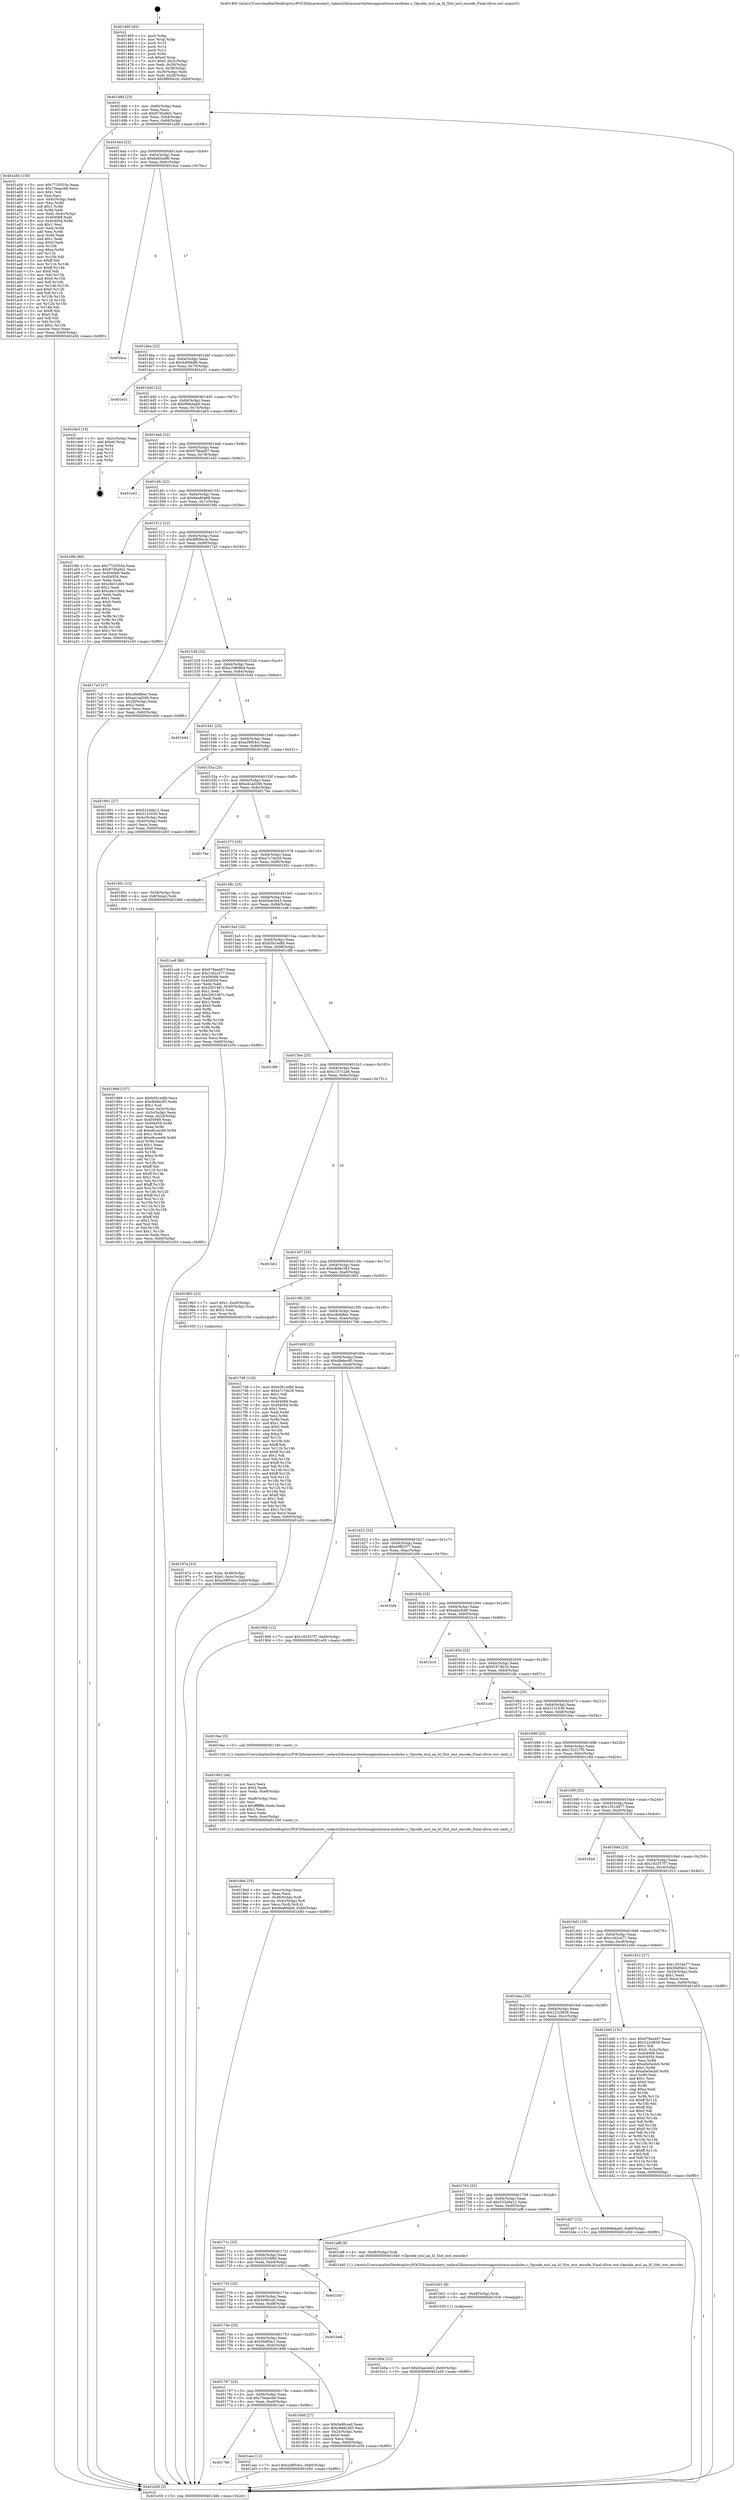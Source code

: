 digraph "0x401460" {
  label = "0x401460 (/mnt/c/Users/mathe/Desktop/tcc/POCII/binaries/extr_radare2librasmarchxtensagnuxtensa-modules.c_Opcode_mul_aa_hl_Slot_inst_encode_Final-ollvm.out::main(0))"
  labelloc = "t"
  node[shape=record]

  Entry [label="",width=0.3,height=0.3,shape=circle,fillcolor=black,style=filled]
  "0x40148d" [label="{
     0x40148d [23]\l
     | [instrs]\l
     &nbsp;&nbsp;0x40148d \<+3\>: mov -0x60(%rbp),%eax\l
     &nbsp;&nbsp;0x401490 \<+2\>: mov %eax,%ecx\l
     &nbsp;&nbsp;0x401492 \<+6\>: sub $0x87d5a9d1,%ecx\l
     &nbsp;&nbsp;0x401498 \<+3\>: mov %eax,-0x64(%rbp)\l
     &nbsp;&nbsp;0x40149b \<+3\>: mov %ecx,-0x68(%rbp)\l
     &nbsp;&nbsp;0x40149e \<+6\>: je 0000000000401a56 \<main+0x5f6\>\l
  }"]
  "0x401a56" [label="{
     0x401a56 [150]\l
     | [instrs]\l
     &nbsp;&nbsp;0x401a56 \<+5\>: mov $0x7720555e,%eax\l
     &nbsp;&nbsp;0x401a5b \<+5\>: mov $0x75eaecb6,%ecx\l
     &nbsp;&nbsp;0x401a60 \<+2\>: mov $0x1,%dl\l
     &nbsp;&nbsp;0x401a62 \<+2\>: xor %esi,%esi\l
     &nbsp;&nbsp;0x401a64 \<+3\>: mov -0x4c(%rbp),%edi\l
     &nbsp;&nbsp;0x401a67 \<+3\>: mov %esi,%r8d\l
     &nbsp;&nbsp;0x401a6a \<+4\>: sub $0x1,%r8d\l
     &nbsp;&nbsp;0x401a6e \<+3\>: sub %r8d,%edi\l
     &nbsp;&nbsp;0x401a71 \<+3\>: mov %edi,-0x4c(%rbp)\l
     &nbsp;&nbsp;0x401a74 \<+7\>: mov 0x404068,%edi\l
     &nbsp;&nbsp;0x401a7b \<+8\>: mov 0x404054,%r8d\l
     &nbsp;&nbsp;0x401a83 \<+3\>: sub $0x1,%esi\l
     &nbsp;&nbsp;0x401a86 \<+3\>: mov %edi,%r9d\l
     &nbsp;&nbsp;0x401a89 \<+3\>: add %esi,%r9d\l
     &nbsp;&nbsp;0x401a8c \<+4\>: imul %r9d,%edi\l
     &nbsp;&nbsp;0x401a90 \<+3\>: and $0x1,%edi\l
     &nbsp;&nbsp;0x401a93 \<+3\>: cmp $0x0,%edi\l
     &nbsp;&nbsp;0x401a96 \<+4\>: sete %r10b\l
     &nbsp;&nbsp;0x401a9a \<+4\>: cmp $0xa,%r8d\l
     &nbsp;&nbsp;0x401a9e \<+4\>: setl %r11b\l
     &nbsp;&nbsp;0x401aa2 \<+3\>: mov %r10b,%bl\l
     &nbsp;&nbsp;0x401aa5 \<+3\>: xor $0xff,%bl\l
     &nbsp;&nbsp;0x401aa8 \<+3\>: mov %r11b,%r14b\l
     &nbsp;&nbsp;0x401aab \<+4\>: xor $0xff,%r14b\l
     &nbsp;&nbsp;0x401aaf \<+3\>: xor $0x0,%dl\l
     &nbsp;&nbsp;0x401ab2 \<+3\>: mov %bl,%r15b\l
     &nbsp;&nbsp;0x401ab5 \<+4\>: and $0x0,%r15b\l
     &nbsp;&nbsp;0x401ab9 \<+3\>: and %dl,%r10b\l
     &nbsp;&nbsp;0x401abc \<+3\>: mov %r14b,%r12b\l
     &nbsp;&nbsp;0x401abf \<+4\>: and $0x0,%r12b\l
     &nbsp;&nbsp;0x401ac3 \<+3\>: and %dl,%r11b\l
     &nbsp;&nbsp;0x401ac6 \<+3\>: or %r10b,%r15b\l
     &nbsp;&nbsp;0x401ac9 \<+3\>: or %r11b,%r12b\l
     &nbsp;&nbsp;0x401acc \<+3\>: xor %r12b,%r15b\l
     &nbsp;&nbsp;0x401acf \<+3\>: or %r14b,%bl\l
     &nbsp;&nbsp;0x401ad2 \<+3\>: xor $0xff,%bl\l
     &nbsp;&nbsp;0x401ad5 \<+3\>: or $0x0,%dl\l
     &nbsp;&nbsp;0x401ad8 \<+2\>: and %dl,%bl\l
     &nbsp;&nbsp;0x401ada \<+3\>: or %bl,%r15b\l
     &nbsp;&nbsp;0x401add \<+4\>: test $0x1,%r15b\l
     &nbsp;&nbsp;0x401ae1 \<+3\>: cmovne %ecx,%eax\l
     &nbsp;&nbsp;0x401ae4 \<+3\>: mov %eax,-0x60(%rbp)\l
     &nbsp;&nbsp;0x401ae7 \<+5\>: jmp 0000000000401e50 \<main+0x9f0\>\l
  }"]
  "0x4014a4" [label="{
     0x4014a4 [22]\l
     | [instrs]\l
     &nbsp;&nbsp;0x4014a4 \<+5\>: jmp 00000000004014a9 \<main+0x49\>\l
     &nbsp;&nbsp;0x4014a9 \<+3\>: mov -0x64(%rbp),%eax\l
     &nbsp;&nbsp;0x4014ac \<+5\>: sub $0x8e83a4f6,%eax\l
     &nbsp;&nbsp;0x4014b1 \<+3\>: mov %eax,-0x6c(%rbp)\l
     &nbsp;&nbsp;0x4014b4 \<+6\>: je 0000000000401bca \<main+0x76a\>\l
  }"]
  Exit [label="",width=0.3,height=0.3,shape=circle,fillcolor=black,style=filled,peripheries=2]
  "0x401bca" [label="{
     0x401bca\l
  }", style=dashed]
  "0x4014ba" [label="{
     0x4014ba [22]\l
     | [instrs]\l
     &nbsp;&nbsp;0x4014ba \<+5\>: jmp 00000000004014bf \<main+0x5f\>\l
     &nbsp;&nbsp;0x4014bf \<+3\>: mov -0x64(%rbp),%eax\l
     &nbsp;&nbsp;0x4014c2 \<+5\>: sub $0x94f06dfb,%eax\l
     &nbsp;&nbsp;0x4014c7 \<+3\>: mov %eax,-0x70(%rbp)\l
     &nbsp;&nbsp;0x4014ca \<+6\>: je 0000000000401e31 \<main+0x9d1\>\l
  }"]
  "0x401b0a" [label="{
     0x401b0a [12]\l
     | [instrs]\l
     &nbsp;&nbsp;0x401b0a \<+7\>: movl $0xb5ae3e43,-0x60(%rbp)\l
     &nbsp;&nbsp;0x401b11 \<+5\>: jmp 0000000000401e50 \<main+0x9f0\>\l
  }"]
  "0x401e31" [label="{
     0x401e31\l
  }", style=dashed]
  "0x4014d0" [label="{
     0x4014d0 [22]\l
     | [instrs]\l
     &nbsp;&nbsp;0x4014d0 \<+5\>: jmp 00000000004014d5 \<main+0x75\>\l
     &nbsp;&nbsp;0x4014d5 \<+3\>: mov -0x64(%rbp),%eax\l
     &nbsp;&nbsp;0x4014d8 \<+5\>: sub $0x96fe4ab0,%eax\l
     &nbsp;&nbsp;0x4014dd \<+3\>: mov %eax,-0x74(%rbp)\l
     &nbsp;&nbsp;0x4014e0 \<+6\>: je 0000000000401de3 \<main+0x983\>\l
  }"]
  "0x401b01" [label="{
     0x401b01 [9]\l
     | [instrs]\l
     &nbsp;&nbsp;0x401b01 \<+4\>: mov -0x48(%rbp),%rdi\l
     &nbsp;&nbsp;0x401b05 \<+5\>: call 0000000000401030 \<free@plt\>\l
     | [calls]\l
     &nbsp;&nbsp;0x401030 \{1\} (unknown)\l
  }"]
  "0x401de3" [label="{
     0x401de3 [19]\l
     | [instrs]\l
     &nbsp;&nbsp;0x401de3 \<+3\>: mov -0x2c(%rbp),%eax\l
     &nbsp;&nbsp;0x401de6 \<+7\>: add $0xe0,%rsp\l
     &nbsp;&nbsp;0x401ded \<+1\>: pop %rbx\l
     &nbsp;&nbsp;0x401dee \<+2\>: pop %r12\l
     &nbsp;&nbsp;0x401df0 \<+2\>: pop %r14\l
     &nbsp;&nbsp;0x401df2 \<+2\>: pop %r15\l
     &nbsp;&nbsp;0x401df4 \<+1\>: pop %rbp\l
     &nbsp;&nbsp;0x401df5 \<+1\>: ret\l
  }"]
  "0x4014e6" [label="{
     0x4014e6 [22]\l
     | [instrs]\l
     &nbsp;&nbsp;0x4014e6 \<+5\>: jmp 00000000004014eb \<main+0x8b\>\l
     &nbsp;&nbsp;0x4014eb \<+3\>: mov -0x64(%rbp),%eax\l
     &nbsp;&nbsp;0x4014ee \<+5\>: sub $0x979ea487,%eax\l
     &nbsp;&nbsp;0x4014f3 \<+3\>: mov %eax,-0x78(%rbp)\l
     &nbsp;&nbsp;0x4014f6 \<+6\>: je 0000000000401e42 \<main+0x9e2\>\l
  }"]
  "0x401780" [label="{
     0x401780\l
  }", style=dashed]
  "0x401e42" [label="{
     0x401e42\l
  }", style=dashed]
  "0x4014fc" [label="{
     0x4014fc [22]\l
     | [instrs]\l
     &nbsp;&nbsp;0x4014fc \<+5\>: jmp 0000000000401501 \<main+0xa1\>\l
     &nbsp;&nbsp;0x401501 \<+3\>: mov -0x64(%rbp),%eax\l
     &nbsp;&nbsp;0x401504 \<+5\>: sub $0x9ea80ab9,%eax\l
     &nbsp;&nbsp;0x401509 \<+3\>: mov %eax,-0x7c(%rbp)\l
     &nbsp;&nbsp;0x40150c \<+6\>: je 00000000004019fe \<main+0x59e\>\l
  }"]
  "0x401aec" [label="{
     0x401aec [12]\l
     | [instrs]\l
     &nbsp;&nbsp;0x401aec \<+7\>: movl $0xa38f54cc,-0x60(%rbp)\l
     &nbsp;&nbsp;0x401af3 \<+5\>: jmp 0000000000401e50 \<main+0x9f0\>\l
  }"]
  "0x4019fe" [label="{
     0x4019fe [88]\l
     | [instrs]\l
     &nbsp;&nbsp;0x4019fe \<+5\>: mov $0x7720555e,%eax\l
     &nbsp;&nbsp;0x401a03 \<+5\>: mov $0x87d5a9d1,%ecx\l
     &nbsp;&nbsp;0x401a08 \<+7\>: mov 0x404068,%edx\l
     &nbsp;&nbsp;0x401a0f \<+7\>: mov 0x404054,%esi\l
     &nbsp;&nbsp;0x401a16 \<+2\>: mov %edx,%edi\l
     &nbsp;&nbsp;0x401a18 \<+6\>: sub $0xcde31dd4,%edi\l
     &nbsp;&nbsp;0x401a1e \<+3\>: sub $0x1,%edi\l
     &nbsp;&nbsp;0x401a21 \<+6\>: add $0xcde31dd4,%edi\l
     &nbsp;&nbsp;0x401a27 \<+3\>: imul %edi,%edx\l
     &nbsp;&nbsp;0x401a2a \<+3\>: and $0x1,%edx\l
     &nbsp;&nbsp;0x401a2d \<+3\>: cmp $0x0,%edx\l
     &nbsp;&nbsp;0x401a30 \<+4\>: sete %r8b\l
     &nbsp;&nbsp;0x401a34 \<+3\>: cmp $0xa,%esi\l
     &nbsp;&nbsp;0x401a37 \<+4\>: setl %r9b\l
     &nbsp;&nbsp;0x401a3b \<+3\>: mov %r8b,%r10b\l
     &nbsp;&nbsp;0x401a3e \<+3\>: and %r9b,%r10b\l
     &nbsp;&nbsp;0x401a41 \<+3\>: xor %r9b,%r8b\l
     &nbsp;&nbsp;0x401a44 \<+3\>: or %r8b,%r10b\l
     &nbsp;&nbsp;0x401a47 \<+4\>: test $0x1,%r10b\l
     &nbsp;&nbsp;0x401a4b \<+3\>: cmovne %ecx,%eax\l
     &nbsp;&nbsp;0x401a4e \<+3\>: mov %eax,-0x60(%rbp)\l
     &nbsp;&nbsp;0x401a51 \<+5\>: jmp 0000000000401e50 \<main+0x9f0\>\l
  }"]
  "0x401512" [label="{
     0x401512 [22]\l
     | [instrs]\l
     &nbsp;&nbsp;0x401512 \<+5\>: jmp 0000000000401517 \<main+0xb7\>\l
     &nbsp;&nbsp;0x401517 \<+3\>: mov -0x64(%rbp),%eax\l
     &nbsp;&nbsp;0x40151a \<+5\>: sub $0x9f859ccb,%eax\l
     &nbsp;&nbsp;0x40151f \<+3\>: mov %eax,-0x80(%rbp)\l
     &nbsp;&nbsp;0x401522 \<+6\>: je 00000000004017a3 \<main+0x343\>\l
  }"]
  "0x4019dd" [label="{
     0x4019dd [33]\l
     | [instrs]\l
     &nbsp;&nbsp;0x4019dd \<+6\>: mov -0xec(%rbp),%ecx\l
     &nbsp;&nbsp;0x4019e3 \<+3\>: imul %eax,%ecx\l
     &nbsp;&nbsp;0x4019e6 \<+4\>: mov -0x48(%rbp),%rdi\l
     &nbsp;&nbsp;0x4019ea \<+4\>: movslq -0x4c(%rbp),%r8\l
     &nbsp;&nbsp;0x4019ee \<+4\>: mov %ecx,(%rdi,%r8,4)\l
     &nbsp;&nbsp;0x4019f2 \<+7\>: movl $0x9ea80ab9,-0x60(%rbp)\l
     &nbsp;&nbsp;0x4019f9 \<+5\>: jmp 0000000000401e50 \<main+0x9f0\>\l
  }"]
  "0x4017a3" [label="{
     0x4017a3 [27]\l
     | [instrs]\l
     &nbsp;&nbsp;0x4017a3 \<+5\>: mov $0xc8efd8ec,%eax\l
     &nbsp;&nbsp;0x4017a8 \<+5\>: mov $0xa41ad306,%ecx\l
     &nbsp;&nbsp;0x4017ad \<+3\>: mov -0x28(%rbp),%edx\l
     &nbsp;&nbsp;0x4017b0 \<+3\>: cmp $0x2,%edx\l
     &nbsp;&nbsp;0x4017b3 \<+3\>: cmovne %ecx,%eax\l
     &nbsp;&nbsp;0x4017b6 \<+3\>: mov %eax,-0x60(%rbp)\l
     &nbsp;&nbsp;0x4017b9 \<+5\>: jmp 0000000000401e50 \<main+0x9f0\>\l
  }"]
  "0x401528" [label="{
     0x401528 [25]\l
     | [instrs]\l
     &nbsp;&nbsp;0x401528 \<+5\>: jmp 000000000040152d \<main+0xcd\>\l
     &nbsp;&nbsp;0x40152d \<+3\>: mov -0x64(%rbp),%eax\l
     &nbsp;&nbsp;0x401530 \<+5\>: sub $0xa10868b4,%eax\l
     &nbsp;&nbsp;0x401535 \<+6\>: mov %eax,-0x84(%rbp)\l
     &nbsp;&nbsp;0x40153b \<+6\>: je 0000000000401b44 \<main+0x6e4\>\l
  }"]
  "0x401e50" [label="{
     0x401e50 [5]\l
     | [instrs]\l
     &nbsp;&nbsp;0x401e50 \<+5\>: jmp 000000000040148d \<main+0x2d\>\l
  }"]
  "0x401460" [label="{
     0x401460 [45]\l
     | [instrs]\l
     &nbsp;&nbsp;0x401460 \<+1\>: push %rbp\l
     &nbsp;&nbsp;0x401461 \<+3\>: mov %rsp,%rbp\l
     &nbsp;&nbsp;0x401464 \<+2\>: push %r15\l
     &nbsp;&nbsp;0x401466 \<+2\>: push %r14\l
     &nbsp;&nbsp;0x401468 \<+2\>: push %r12\l
     &nbsp;&nbsp;0x40146a \<+1\>: push %rbx\l
     &nbsp;&nbsp;0x40146b \<+7\>: sub $0xe0,%rsp\l
     &nbsp;&nbsp;0x401472 \<+7\>: movl $0x0,-0x2c(%rbp)\l
     &nbsp;&nbsp;0x401479 \<+3\>: mov %edi,-0x30(%rbp)\l
     &nbsp;&nbsp;0x40147c \<+4\>: mov %rsi,-0x38(%rbp)\l
     &nbsp;&nbsp;0x401480 \<+3\>: mov -0x30(%rbp),%edi\l
     &nbsp;&nbsp;0x401483 \<+3\>: mov %edi,-0x28(%rbp)\l
     &nbsp;&nbsp;0x401486 \<+7\>: movl $0x9f859ccb,-0x60(%rbp)\l
  }"]
  "0x4019b1" [label="{
     0x4019b1 [44]\l
     | [instrs]\l
     &nbsp;&nbsp;0x4019b1 \<+2\>: xor %ecx,%ecx\l
     &nbsp;&nbsp;0x4019b3 \<+5\>: mov $0x2,%edx\l
     &nbsp;&nbsp;0x4019b8 \<+6\>: mov %edx,-0xe8(%rbp)\l
     &nbsp;&nbsp;0x4019be \<+1\>: cltd\l
     &nbsp;&nbsp;0x4019bf \<+6\>: mov -0xe8(%rbp),%esi\l
     &nbsp;&nbsp;0x4019c5 \<+2\>: idiv %esi\l
     &nbsp;&nbsp;0x4019c7 \<+6\>: imul $0xfffffffe,%edx,%edx\l
     &nbsp;&nbsp;0x4019cd \<+3\>: sub $0x1,%ecx\l
     &nbsp;&nbsp;0x4019d0 \<+2\>: sub %ecx,%edx\l
     &nbsp;&nbsp;0x4019d2 \<+6\>: mov %edx,-0xec(%rbp)\l
     &nbsp;&nbsp;0x4019d8 \<+5\>: call 0000000000401160 \<next_i\>\l
     | [calls]\l
     &nbsp;&nbsp;0x401160 \{1\} (/mnt/c/Users/mathe/Desktop/tcc/POCII/binaries/extr_radare2librasmarchxtensagnuxtensa-modules.c_Opcode_mul_aa_hl_Slot_inst_encode_Final-ollvm.out::next_i)\l
  }"]
  "0x401b44" [label="{
     0x401b44\l
  }", style=dashed]
  "0x401541" [label="{
     0x401541 [25]\l
     | [instrs]\l
     &nbsp;&nbsp;0x401541 \<+5\>: jmp 0000000000401546 \<main+0xe6\>\l
     &nbsp;&nbsp;0x401546 \<+3\>: mov -0x64(%rbp),%eax\l
     &nbsp;&nbsp;0x401549 \<+5\>: sub $0xa38f54cc,%eax\l
     &nbsp;&nbsp;0x40154e \<+6\>: mov %eax,-0x88(%rbp)\l
     &nbsp;&nbsp;0x401554 \<+6\>: je 0000000000401991 \<main+0x531\>\l
  }"]
  "0x40197a" [label="{
     0x40197a [23]\l
     | [instrs]\l
     &nbsp;&nbsp;0x40197a \<+4\>: mov %rax,-0x48(%rbp)\l
     &nbsp;&nbsp;0x40197e \<+7\>: movl $0x0,-0x4c(%rbp)\l
     &nbsp;&nbsp;0x401985 \<+7\>: movl $0xa38f54cc,-0x60(%rbp)\l
     &nbsp;&nbsp;0x40198c \<+5\>: jmp 0000000000401e50 \<main+0x9f0\>\l
  }"]
  "0x401991" [label="{
     0x401991 [27]\l
     | [instrs]\l
     &nbsp;&nbsp;0x401991 \<+5\>: mov $0x532dda12,%eax\l
     &nbsp;&nbsp;0x401996 \<+5\>: mov $0x3131636,%ecx\l
     &nbsp;&nbsp;0x40199b \<+3\>: mov -0x4c(%rbp),%edx\l
     &nbsp;&nbsp;0x40199e \<+3\>: cmp -0x40(%rbp),%edx\l
     &nbsp;&nbsp;0x4019a1 \<+3\>: cmovl %ecx,%eax\l
     &nbsp;&nbsp;0x4019a4 \<+3\>: mov %eax,-0x60(%rbp)\l
     &nbsp;&nbsp;0x4019a7 \<+5\>: jmp 0000000000401e50 \<main+0x9f0\>\l
  }"]
  "0x40155a" [label="{
     0x40155a [25]\l
     | [instrs]\l
     &nbsp;&nbsp;0x40155a \<+5\>: jmp 000000000040155f \<main+0xff\>\l
     &nbsp;&nbsp;0x40155f \<+3\>: mov -0x64(%rbp),%eax\l
     &nbsp;&nbsp;0x401562 \<+5\>: sub $0xa41ad306,%eax\l
     &nbsp;&nbsp;0x401567 \<+6\>: mov %eax,-0x8c(%rbp)\l
     &nbsp;&nbsp;0x40156d \<+6\>: je 00000000004017be \<main+0x35e\>\l
  }"]
  "0x401767" [label="{
     0x401767 [25]\l
     | [instrs]\l
     &nbsp;&nbsp;0x401767 \<+5\>: jmp 000000000040176c \<main+0x30c\>\l
     &nbsp;&nbsp;0x40176c \<+3\>: mov -0x64(%rbp),%eax\l
     &nbsp;&nbsp;0x40176f \<+5\>: sub $0x75eaecb6,%eax\l
     &nbsp;&nbsp;0x401774 \<+6\>: mov %eax,-0xe0(%rbp)\l
     &nbsp;&nbsp;0x40177a \<+6\>: je 0000000000401aec \<main+0x68c\>\l
  }"]
  "0x4017be" [label="{
     0x4017be\l
  }", style=dashed]
  "0x401573" [label="{
     0x401573 [25]\l
     | [instrs]\l
     &nbsp;&nbsp;0x401573 \<+5\>: jmp 0000000000401578 \<main+0x118\>\l
     &nbsp;&nbsp;0x401578 \<+3\>: mov -0x64(%rbp),%eax\l
     &nbsp;&nbsp;0x40157b \<+5\>: sub $0xa7c7de28,%eax\l
     &nbsp;&nbsp;0x401580 \<+6\>: mov %eax,-0x90(%rbp)\l
     &nbsp;&nbsp;0x401586 \<+6\>: je 000000000040185c \<main+0x3fc\>\l
  }"]
  "0x401948" [label="{
     0x401948 [27]\l
     | [instrs]\l
     &nbsp;&nbsp;0x401948 \<+5\>: mov $0x5e9fcced,%eax\l
     &nbsp;&nbsp;0x40194d \<+5\>: mov $0xc8ddc383,%ecx\l
     &nbsp;&nbsp;0x401952 \<+3\>: mov -0x24(%rbp),%edx\l
     &nbsp;&nbsp;0x401955 \<+3\>: cmp $0x0,%edx\l
     &nbsp;&nbsp;0x401958 \<+3\>: cmove %ecx,%eax\l
     &nbsp;&nbsp;0x40195b \<+3\>: mov %eax,-0x60(%rbp)\l
     &nbsp;&nbsp;0x40195e \<+5\>: jmp 0000000000401e50 \<main+0x9f0\>\l
  }"]
  "0x40185c" [label="{
     0x40185c [13]\l
     | [instrs]\l
     &nbsp;&nbsp;0x40185c \<+4\>: mov -0x38(%rbp),%rax\l
     &nbsp;&nbsp;0x401860 \<+4\>: mov 0x8(%rax),%rdi\l
     &nbsp;&nbsp;0x401864 \<+5\>: call 0000000000401060 \<atoi@plt\>\l
     | [calls]\l
     &nbsp;&nbsp;0x401060 \{1\} (unknown)\l
  }"]
  "0x40158c" [label="{
     0x40158c [25]\l
     | [instrs]\l
     &nbsp;&nbsp;0x40158c \<+5\>: jmp 0000000000401591 \<main+0x131\>\l
     &nbsp;&nbsp;0x401591 \<+3\>: mov -0x64(%rbp),%eax\l
     &nbsp;&nbsp;0x401594 \<+5\>: sub $0xb5ae3e43,%eax\l
     &nbsp;&nbsp;0x401599 \<+6\>: mov %eax,-0x94(%rbp)\l
     &nbsp;&nbsp;0x40159f \<+6\>: je 0000000000401ce8 \<main+0x888\>\l
  }"]
  "0x40174e" [label="{
     0x40174e [25]\l
     | [instrs]\l
     &nbsp;&nbsp;0x40174e \<+5\>: jmp 0000000000401753 \<main+0x2f3\>\l
     &nbsp;&nbsp;0x401753 \<+3\>: mov -0x64(%rbp),%eax\l
     &nbsp;&nbsp;0x401756 \<+5\>: sub $0x5fef0dc1,%eax\l
     &nbsp;&nbsp;0x40175b \<+6\>: mov %eax,-0xdc(%rbp)\l
     &nbsp;&nbsp;0x401761 \<+6\>: je 0000000000401948 \<main+0x4e8\>\l
  }"]
  "0x401ce8" [label="{
     0x401ce8 [88]\l
     | [instrs]\l
     &nbsp;&nbsp;0x401ce8 \<+5\>: mov $0x979ea487,%eax\l
     &nbsp;&nbsp;0x401ced \<+5\>: mov $0x1c62c477,%ecx\l
     &nbsp;&nbsp;0x401cf2 \<+7\>: mov 0x404068,%edx\l
     &nbsp;&nbsp;0x401cf9 \<+7\>: mov 0x404054,%esi\l
     &nbsp;&nbsp;0x401d00 \<+2\>: mov %edx,%edi\l
     &nbsp;&nbsp;0x401d02 \<+6\>: sub $0x2001487c,%edi\l
     &nbsp;&nbsp;0x401d08 \<+3\>: sub $0x1,%edi\l
     &nbsp;&nbsp;0x401d0b \<+6\>: add $0x2001487c,%edi\l
     &nbsp;&nbsp;0x401d11 \<+3\>: imul %edi,%edx\l
     &nbsp;&nbsp;0x401d14 \<+3\>: and $0x1,%edx\l
     &nbsp;&nbsp;0x401d17 \<+3\>: cmp $0x0,%edx\l
     &nbsp;&nbsp;0x401d1a \<+4\>: sete %r8b\l
     &nbsp;&nbsp;0x401d1e \<+3\>: cmp $0xa,%esi\l
     &nbsp;&nbsp;0x401d21 \<+4\>: setl %r9b\l
     &nbsp;&nbsp;0x401d25 \<+3\>: mov %r8b,%r10b\l
     &nbsp;&nbsp;0x401d28 \<+3\>: and %r9b,%r10b\l
     &nbsp;&nbsp;0x401d2b \<+3\>: xor %r9b,%r8b\l
     &nbsp;&nbsp;0x401d2e \<+3\>: or %r8b,%r10b\l
     &nbsp;&nbsp;0x401d31 \<+4\>: test $0x1,%r10b\l
     &nbsp;&nbsp;0x401d35 \<+3\>: cmovne %ecx,%eax\l
     &nbsp;&nbsp;0x401d38 \<+3\>: mov %eax,-0x60(%rbp)\l
     &nbsp;&nbsp;0x401d3b \<+5\>: jmp 0000000000401e50 \<main+0x9f0\>\l
  }"]
  "0x4015a5" [label="{
     0x4015a5 [25]\l
     | [instrs]\l
     &nbsp;&nbsp;0x4015a5 \<+5\>: jmp 00000000004015aa \<main+0x14a\>\l
     &nbsp;&nbsp;0x4015aa \<+3\>: mov -0x64(%rbp),%eax\l
     &nbsp;&nbsp;0x4015ad \<+5\>: sub $0xb5b1edfd,%eax\l
     &nbsp;&nbsp;0x4015b2 \<+6\>: mov %eax,-0x98(%rbp)\l
     &nbsp;&nbsp;0x4015b8 \<+6\>: je 0000000000401df6 \<main+0x996\>\l
  }"]
  "0x401be8" [label="{
     0x401be8\l
  }", style=dashed]
  "0x401df6" [label="{
     0x401df6\l
  }", style=dashed]
  "0x4015be" [label="{
     0x4015be [25]\l
     | [instrs]\l
     &nbsp;&nbsp;0x4015be \<+5\>: jmp 00000000004015c3 \<main+0x163\>\l
     &nbsp;&nbsp;0x4015c3 \<+3\>: mov -0x64(%rbp),%eax\l
     &nbsp;&nbsp;0x4015c6 \<+5\>: sub $0xc157c2a6,%eax\l
     &nbsp;&nbsp;0x4015cb \<+6\>: mov %eax,-0x9c(%rbp)\l
     &nbsp;&nbsp;0x4015d1 \<+6\>: je 0000000000401bb1 \<main+0x751\>\l
  }"]
  "0x401735" [label="{
     0x401735 [25]\l
     | [instrs]\l
     &nbsp;&nbsp;0x401735 \<+5\>: jmp 000000000040173a \<main+0x2da\>\l
     &nbsp;&nbsp;0x40173a \<+3\>: mov -0x64(%rbp),%eax\l
     &nbsp;&nbsp;0x40173d \<+5\>: sub $0x5e9fcced,%eax\l
     &nbsp;&nbsp;0x401742 \<+6\>: mov %eax,-0xd8(%rbp)\l
     &nbsp;&nbsp;0x401748 \<+6\>: je 0000000000401be8 \<main+0x788\>\l
  }"]
  "0x401bb1" [label="{
     0x401bb1\l
  }", style=dashed]
  "0x4015d7" [label="{
     0x4015d7 [25]\l
     | [instrs]\l
     &nbsp;&nbsp;0x4015d7 \<+5\>: jmp 00000000004015dc \<main+0x17c\>\l
     &nbsp;&nbsp;0x4015dc \<+3\>: mov -0x64(%rbp),%eax\l
     &nbsp;&nbsp;0x4015df \<+5\>: sub $0xc8ddc383,%eax\l
     &nbsp;&nbsp;0x4015e4 \<+6\>: mov %eax,-0xa0(%rbp)\l
     &nbsp;&nbsp;0x4015ea \<+6\>: je 0000000000401963 \<main+0x503\>\l
  }"]
  "0x401b5f" [label="{
     0x401b5f\l
  }", style=dashed]
  "0x401963" [label="{
     0x401963 [23]\l
     | [instrs]\l
     &nbsp;&nbsp;0x401963 \<+7\>: movl $0x1,-0x40(%rbp)\l
     &nbsp;&nbsp;0x40196a \<+4\>: movslq -0x40(%rbp),%rax\l
     &nbsp;&nbsp;0x40196e \<+4\>: shl $0x2,%rax\l
     &nbsp;&nbsp;0x401972 \<+3\>: mov %rax,%rdi\l
     &nbsp;&nbsp;0x401975 \<+5\>: call 0000000000401050 \<malloc@plt\>\l
     | [calls]\l
     &nbsp;&nbsp;0x401050 \{1\} (unknown)\l
  }"]
  "0x4015f0" [label="{
     0x4015f0 [25]\l
     | [instrs]\l
     &nbsp;&nbsp;0x4015f0 \<+5\>: jmp 00000000004015f5 \<main+0x195\>\l
     &nbsp;&nbsp;0x4015f5 \<+3\>: mov -0x64(%rbp),%eax\l
     &nbsp;&nbsp;0x4015f8 \<+5\>: sub $0xc8efd8ec,%eax\l
     &nbsp;&nbsp;0x4015fd \<+6\>: mov %eax,-0xa4(%rbp)\l
     &nbsp;&nbsp;0x401603 \<+6\>: je 00000000004017d6 \<main+0x376\>\l
  }"]
  "0x40171c" [label="{
     0x40171c [25]\l
     | [instrs]\l
     &nbsp;&nbsp;0x40171c \<+5\>: jmp 0000000000401721 \<main+0x2c1\>\l
     &nbsp;&nbsp;0x401721 \<+3\>: mov -0x64(%rbp),%eax\l
     &nbsp;&nbsp;0x401724 \<+5\>: sub $0x53535f00,%eax\l
     &nbsp;&nbsp;0x401729 \<+6\>: mov %eax,-0xd4(%rbp)\l
     &nbsp;&nbsp;0x40172f \<+6\>: je 0000000000401b5f \<main+0x6ff\>\l
  }"]
  "0x4017d6" [label="{
     0x4017d6 [134]\l
     | [instrs]\l
     &nbsp;&nbsp;0x4017d6 \<+5\>: mov $0xb5b1edfd,%eax\l
     &nbsp;&nbsp;0x4017db \<+5\>: mov $0xa7c7de28,%ecx\l
     &nbsp;&nbsp;0x4017e0 \<+2\>: mov $0x1,%dl\l
     &nbsp;&nbsp;0x4017e2 \<+2\>: xor %esi,%esi\l
     &nbsp;&nbsp;0x4017e4 \<+7\>: mov 0x404068,%edi\l
     &nbsp;&nbsp;0x4017eb \<+8\>: mov 0x404054,%r8d\l
     &nbsp;&nbsp;0x4017f3 \<+3\>: sub $0x1,%esi\l
     &nbsp;&nbsp;0x4017f6 \<+3\>: mov %edi,%r9d\l
     &nbsp;&nbsp;0x4017f9 \<+3\>: add %esi,%r9d\l
     &nbsp;&nbsp;0x4017fc \<+4\>: imul %r9d,%edi\l
     &nbsp;&nbsp;0x401800 \<+3\>: and $0x1,%edi\l
     &nbsp;&nbsp;0x401803 \<+3\>: cmp $0x0,%edi\l
     &nbsp;&nbsp;0x401806 \<+4\>: sete %r10b\l
     &nbsp;&nbsp;0x40180a \<+4\>: cmp $0xa,%r8d\l
     &nbsp;&nbsp;0x40180e \<+4\>: setl %r11b\l
     &nbsp;&nbsp;0x401812 \<+3\>: mov %r10b,%bl\l
     &nbsp;&nbsp;0x401815 \<+3\>: xor $0xff,%bl\l
     &nbsp;&nbsp;0x401818 \<+3\>: mov %r11b,%r14b\l
     &nbsp;&nbsp;0x40181b \<+4\>: xor $0xff,%r14b\l
     &nbsp;&nbsp;0x40181f \<+3\>: xor $0x1,%dl\l
     &nbsp;&nbsp;0x401822 \<+3\>: mov %bl,%r15b\l
     &nbsp;&nbsp;0x401825 \<+4\>: and $0xff,%r15b\l
     &nbsp;&nbsp;0x401829 \<+3\>: and %dl,%r10b\l
     &nbsp;&nbsp;0x40182c \<+3\>: mov %r14b,%r12b\l
     &nbsp;&nbsp;0x40182f \<+4\>: and $0xff,%r12b\l
     &nbsp;&nbsp;0x401833 \<+3\>: and %dl,%r11b\l
     &nbsp;&nbsp;0x401836 \<+3\>: or %r10b,%r15b\l
     &nbsp;&nbsp;0x401839 \<+3\>: or %r11b,%r12b\l
     &nbsp;&nbsp;0x40183c \<+3\>: xor %r12b,%r15b\l
     &nbsp;&nbsp;0x40183f \<+3\>: or %r14b,%bl\l
     &nbsp;&nbsp;0x401842 \<+3\>: xor $0xff,%bl\l
     &nbsp;&nbsp;0x401845 \<+3\>: or $0x1,%dl\l
     &nbsp;&nbsp;0x401848 \<+2\>: and %dl,%bl\l
     &nbsp;&nbsp;0x40184a \<+3\>: or %bl,%r15b\l
     &nbsp;&nbsp;0x40184d \<+4\>: test $0x1,%r15b\l
     &nbsp;&nbsp;0x401851 \<+3\>: cmovne %ecx,%eax\l
     &nbsp;&nbsp;0x401854 \<+3\>: mov %eax,-0x60(%rbp)\l
     &nbsp;&nbsp;0x401857 \<+5\>: jmp 0000000000401e50 \<main+0x9f0\>\l
  }"]
  "0x401609" [label="{
     0x401609 [25]\l
     | [instrs]\l
     &nbsp;&nbsp;0x401609 \<+5\>: jmp 000000000040160e \<main+0x1ae\>\l
     &nbsp;&nbsp;0x40160e \<+3\>: mov -0x64(%rbp),%eax\l
     &nbsp;&nbsp;0x401611 \<+5\>: sub $0xdfa6ec85,%eax\l
     &nbsp;&nbsp;0x401616 \<+6\>: mov %eax,-0xa8(%rbp)\l
     &nbsp;&nbsp;0x40161c \<+6\>: je 0000000000401906 \<main+0x4a6\>\l
  }"]
  "0x401869" [label="{
     0x401869 [157]\l
     | [instrs]\l
     &nbsp;&nbsp;0x401869 \<+5\>: mov $0xb5b1edfd,%ecx\l
     &nbsp;&nbsp;0x40186e \<+5\>: mov $0xdfa6ec85,%edx\l
     &nbsp;&nbsp;0x401873 \<+3\>: mov $0x1,%sil\l
     &nbsp;&nbsp;0x401876 \<+3\>: mov %eax,-0x3c(%rbp)\l
     &nbsp;&nbsp;0x401879 \<+3\>: mov -0x3c(%rbp),%eax\l
     &nbsp;&nbsp;0x40187c \<+3\>: mov %eax,-0x24(%rbp)\l
     &nbsp;&nbsp;0x40187f \<+7\>: mov 0x404068,%eax\l
     &nbsp;&nbsp;0x401886 \<+8\>: mov 0x404054,%r8d\l
     &nbsp;&nbsp;0x40188e \<+3\>: mov %eax,%r9d\l
     &nbsp;&nbsp;0x401891 \<+7\>: sub $0xe8ccec66,%r9d\l
     &nbsp;&nbsp;0x401898 \<+4\>: sub $0x1,%r9d\l
     &nbsp;&nbsp;0x40189c \<+7\>: add $0xe8ccec66,%r9d\l
     &nbsp;&nbsp;0x4018a3 \<+4\>: imul %r9d,%eax\l
     &nbsp;&nbsp;0x4018a7 \<+3\>: and $0x1,%eax\l
     &nbsp;&nbsp;0x4018aa \<+3\>: cmp $0x0,%eax\l
     &nbsp;&nbsp;0x4018ad \<+4\>: sete %r10b\l
     &nbsp;&nbsp;0x4018b1 \<+4\>: cmp $0xa,%r8d\l
     &nbsp;&nbsp;0x4018b5 \<+4\>: setl %r11b\l
     &nbsp;&nbsp;0x4018b9 \<+3\>: mov %r10b,%bl\l
     &nbsp;&nbsp;0x4018bc \<+3\>: xor $0xff,%bl\l
     &nbsp;&nbsp;0x4018bf \<+3\>: mov %r11b,%r14b\l
     &nbsp;&nbsp;0x4018c2 \<+4\>: xor $0xff,%r14b\l
     &nbsp;&nbsp;0x4018c6 \<+4\>: xor $0x1,%sil\l
     &nbsp;&nbsp;0x4018ca \<+3\>: mov %bl,%r15b\l
     &nbsp;&nbsp;0x4018cd \<+4\>: and $0xff,%r15b\l
     &nbsp;&nbsp;0x4018d1 \<+3\>: and %sil,%r10b\l
     &nbsp;&nbsp;0x4018d4 \<+3\>: mov %r14b,%r12b\l
     &nbsp;&nbsp;0x4018d7 \<+4\>: and $0xff,%r12b\l
     &nbsp;&nbsp;0x4018db \<+3\>: and %sil,%r11b\l
     &nbsp;&nbsp;0x4018de \<+3\>: or %r10b,%r15b\l
     &nbsp;&nbsp;0x4018e1 \<+3\>: or %r11b,%r12b\l
     &nbsp;&nbsp;0x4018e4 \<+3\>: xor %r12b,%r15b\l
     &nbsp;&nbsp;0x4018e7 \<+3\>: or %r14b,%bl\l
     &nbsp;&nbsp;0x4018ea \<+3\>: xor $0xff,%bl\l
     &nbsp;&nbsp;0x4018ed \<+4\>: or $0x1,%sil\l
     &nbsp;&nbsp;0x4018f1 \<+3\>: and %sil,%bl\l
     &nbsp;&nbsp;0x4018f4 \<+3\>: or %bl,%r15b\l
     &nbsp;&nbsp;0x4018f7 \<+4\>: test $0x1,%r15b\l
     &nbsp;&nbsp;0x4018fb \<+3\>: cmovne %edx,%ecx\l
     &nbsp;&nbsp;0x4018fe \<+3\>: mov %ecx,-0x60(%rbp)\l
     &nbsp;&nbsp;0x401901 \<+5\>: jmp 0000000000401e50 \<main+0x9f0\>\l
  }"]
  "0x401af8" [label="{
     0x401af8 [9]\l
     | [instrs]\l
     &nbsp;&nbsp;0x401af8 \<+4\>: mov -0x48(%rbp),%rdi\l
     &nbsp;&nbsp;0x401afc \<+5\>: call 0000000000401440 \<Opcode_mul_aa_hl_Slot_inst_encode\>\l
     | [calls]\l
     &nbsp;&nbsp;0x401440 \{1\} (/mnt/c/Users/mathe/Desktop/tcc/POCII/binaries/extr_radare2librasmarchxtensagnuxtensa-modules.c_Opcode_mul_aa_hl_Slot_inst_encode_Final-ollvm.out::Opcode_mul_aa_hl_Slot_inst_encode)\l
  }"]
  "0x401906" [label="{
     0x401906 [12]\l
     | [instrs]\l
     &nbsp;&nbsp;0x401906 \<+7\>: movl $0x192357f7,-0x60(%rbp)\l
     &nbsp;&nbsp;0x40190d \<+5\>: jmp 0000000000401e50 \<main+0x9f0\>\l
  }"]
  "0x401622" [label="{
     0x401622 [25]\l
     | [instrs]\l
     &nbsp;&nbsp;0x401622 \<+5\>: jmp 0000000000401627 \<main+0x1c7\>\l
     &nbsp;&nbsp;0x401627 \<+3\>: mov -0x64(%rbp),%eax\l
     &nbsp;&nbsp;0x40162a \<+5\>: sub $0xe9ff2577,%eax\l
     &nbsp;&nbsp;0x40162f \<+6\>: mov %eax,-0xac(%rbp)\l
     &nbsp;&nbsp;0x401635 \<+6\>: je 0000000000401bf4 \<main+0x794\>\l
  }"]
  "0x401703" [label="{
     0x401703 [25]\l
     | [instrs]\l
     &nbsp;&nbsp;0x401703 \<+5\>: jmp 0000000000401708 \<main+0x2a8\>\l
     &nbsp;&nbsp;0x401708 \<+3\>: mov -0x64(%rbp),%eax\l
     &nbsp;&nbsp;0x40170b \<+5\>: sub $0x532dda12,%eax\l
     &nbsp;&nbsp;0x401710 \<+6\>: mov %eax,-0xd0(%rbp)\l
     &nbsp;&nbsp;0x401716 \<+6\>: je 0000000000401af8 \<main+0x698\>\l
  }"]
  "0x401bf4" [label="{
     0x401bf4\l
  }", style=dashed]
  "0x40163b" [label="{
     0x40163b [25]\l
     | [instrs]\l
     &nbsp;&nbsp;0x40163b \<+5\>: jmp 0000000000401640 \<main+0x1e0\>\l
     &nbsp;&nbsp;0x401640 \<+3\>: mov -0x64(%rbp),%eax\l
     &nbsp;&nbsp;0x401643 \<+5\>: sub $0xebbcfcb6,%eax\l
     &nbsp;&nbsp;0x401648 \<+6\>: mov %eax,-0xb0(%rbp)\l
     &nbsp;&nbsp;0x40164e \<+6\>: je 0000000000401b16 \<main+0x6b6\>\l
  }"]
  "0x401dd7" [label="{
     0x401dd7 [12]\l
     | [instrs]\l
     &nbsp;&nbsp;0x401dd7 \<+7\>: movl $0x96fe4ab0,-0x60(%rbp)\l
     &nbsp;&nbsp;0x401dde \<+5\>: jmp 0000000000401e50 \<main+0x9f0\>\l
  }"]
  "0x401b16" [label="{
     0x401b16\l
  }", style=dashed]
  "0x401654" [label="{
     0x401654 [25]\l
     | [instrs]\l
     &nbsp;&nbsp;0x401654 \<+5\>: jmp 0000000000401659 \<main+0x1f9\>\l
     &nbsp;&nbsp;0x401659 \<+3\>: mov -0x64(%rbp),%eax\l
     &nbsp;&nbsp;0x40165c \<+5\>: sub $0xf1674b1b,%eax\l
     &nbsp;&nbsp;0x401661 \<+6\>: mov %eax,-0xb4(%rbp)\l
     &nbsp;&nbsp;0x401667 \<+6\>: je 0000000000401cdc \<main+0x87c\>\l
  }"]
  "0x4016ea" [label="{
     0x4016ea [25]\l
     | [instrs]\l
     &nbsp;&nbsp;0x4016ea \<+5\>: jmp 00000000004016ef \<main+0x28f\>\l
     &nbsp;&nbsp;0x4016ef \<+3\>: mov -0x64(%rbp),%eax\l
     &nbsp;&nbsp;0x4016f2 \<+5\>: sub $0x222cf658,%eax\l
     &nbsp;&nbsp;0x4016f7 \<+6\>: mov %eax,-0xcc(%rbp)\l
     &nbsp;&nbsp;0x4016fd \<+6\>: je 0000000000401dd7 \<main+0x977\>\l
  }"]
  "0x401cdc" [label="{
     0x401cdc\l
  }", style=dashed]
  "0x40166d" [label="{
     0x40166d [25]\l
     | [instrs]\l
     &nbsp;&nbsp;0x40166d \<+5\>: jmp 0000000000401672 \<main+0x212\>\l
     &nbsp;&nbsp;0x401672 \<+3\>: mov -0x64(%rbp),%eax\l
     &nbsp;&nbsp;0x401675 \<+5\>: sub $0x3131636,%eax\l
     &nbsp;&nbsp;0x40167a \<+6\>: mov %eax,-0xb8(%rbp)\l
     &nbsp;&nbsp;0x401680 \<+6\>: je 00000000004019ac \<main+0x54c\>\l
  }"]
  "0x401d40" [label="{
     0x401d40 [151]\l
     | [instrs]\l
     &nbsp;&nbsp;0x401d40 \<+5\>: mov $0x979ea487,%eax\l
     &nbsp;&nbsp;0x401d45 \<+5\>: mov $0x222cf658,%ecx\l
     &nbsp;&nbsp;0x401d4a \<+2\>: mov $0x1,%dl\l
     &nbsp;&nbsp;0x401d4c \<+7\>: movl $0x0,-0x2c(%rbp)\l
     &nbsp;&nbsp;0x401d53 \<+7\>: mov 0x404068,%esi\l
     &nbsp;&nbsp;0x401d5a \<+7\>: mov 0x404054,%edi\l
     &nbsp;&nbsp;0x401d61 \<+3\>: mov %esi,%r8d\l
     &nbsp;&nbsp;0x401d64 \<+7\>: add $0xa0e5ecb0,%r8d\l
     &nbsp;&nbsp;0x401d6b \<+4\>: sub $0x1,%r8d\l
     &nbsp;&nbsp;0x401d6f \<+7\>: sub $0xa0e5ecb0,%r8d\l
     &nbsp;&nbsp;0x401d76 \<+4\>: imul %r8d,%esi\l
     &nbsp;&nbsp;0x401d7a \<+3\>: and $0x1,%esi\l
     &nbsp;&nbsp;0x401d7d \<+3\>: cmp $0x0,%esi\l
     &nbsp;&nbsp;0x401d80 \<+4\>: sete %r9b\l
     &nbsp;&nbsp;0x401d84 \<+3\>: cmp $0xa,%edi\l
     &nbsp;&nbsp;0x401d87 \<+4\>: setl %r10b\l
     &nbsp;&nbsp;0x401d8b \<+3\>: mov %r9b,%r11b\l
     &nbsp;&nbsp;0x401d8e \<+4\>: xor $0xff,%r11b\l
     &nbsp;&nbsp;0x401d92 \<+3\>: mov %r10b,%bl\l
     &nbsp;&nbsp;0x401d95 \<+3\>: xor $0xff,%bl\l
     &nbsp;&nbsp;0x401d98 \<+3\>: xor $0x0,%dl\l
     &nbsp;&nbsp;0x401d9b \<+3\>: mov %r11b,%r14b\l
     &nbsp;&nbsp;0x401d9e \<+4\>: and $0x0,%r14b\l
     &nbsp;&nbsp;0x401da2 \<+3\>: and %dl,%r9b\l
     &nbsp;&nbsp;0x401da5 \<+3\>: mov %bl,%r15b\l
     &nbsp;&nbsp;0x401da8 \<+4\>: and $0x0,%r15b\l
     &nbsp;&nbsp;0x401dac \<+3\>: and %dl,%r10b\l
     &nbsp;&nbsp;0x401daf \<+3\>: or %r9b,%r14b\l
     &nbsp;&nbsp;0x401db2 \<+3\>: or %r10b,%r15b\l
     &nbsp;&nbsp;0x401db5 \<+3\>: xor %r15b,%r14b\l
     &nbsp;&nbsp;0x401db8 \<+3\>: or %bl,%r11b\l
     &nbsp;&nbsp;0x401dbb \<+4\>: xor $0xff,%r11b\l
     &nbsp;&nbsp;0x401dbf \<+3\>: or $0x0,%dl\l
     &nbsp;&nbsp;0x401dc2 \<+3\>: and %dl,%r11b\l
     &nbsp;&nbsp;0x401dc5 \<+3\>: or %r11b,%r14b\l
     &nbsp;&nbsp;0x401dc8 \<+4\>: test $0x1,%r14b\l
     &nbsp;&nbsp;0x401dcc \<+3\>: cmovne %ecx,%eax\l
     &nbsp;&nbsp;0x401dcf \<+3\>: mov %eax,-0x60(%rbp)\l
     &nbsp;&nbsp;0x401dd2 \<+5\>: jmp 0000000000401e50 \<main+0x9f0\>\l
  }"]
  "0x4019ac" [label="{
     0x4019ac [5]\l
     | [instrs]\l
     &nbsp;&nbsp;0x4019ac \<+5\>: call 0000000000401160 \<next_i\>\l
     | [calls]\l
     &nbsp;&nbsp;0x401160 \{1\} (/mnt/c/Users/mathe/Desktop/tcc/POCII/binaries/extr_radare2librasmarchxtensagnuxtensa-modules.c_Opcode_mul_aa_hl_Slot_inst_encode_Final-ollvm.out::next_i)\l
  }"]
  "0x401686" [label="{
     0x401686 [25]\l
     | [instrs]\l
     &nbsp;&nbsp;0x401686 \<+5\>: jmp 000000000040168b \<main+0x22b\>\l
     &nbsp;&nbsp;0x40168b \<+3\>: mov -0x64(%rbp),%eax\l
     &nbsp;&nbsp;0x40168e \<+5\>: sub $0x132227f5,%eax\l
     &nbsp;&nbsp;0x401693 \<+6\>: mov %eax,-0xbc(%rbp)\l
     &nbsp;&nbsp;0x401699 \<+6\>: je 0000000000401c84 \<main+0x824\>\l
  }"]
  "0x4016d1" [label="{
     0x4016d1 [25]\l
     | [instrs]\l
     &nbsp;&nbsp;0x4016d1 \<+5\>: jmp 00000000004016d6 \<main+0x276\>\l
     &nbsp;&nbsp;0x4016d6 \<+3\>: mov -0x64(%rbp),%eax\l
     &nbsp;&nbsp;0x4016d9 \<+5\>: sub $0x1c62c477,%eax\l
     &nbsp;&nbsp;0x4016de \<+6\>: mov %eax,-0xc8(%rbp)\l
     &nbsp;&nbsp;0x4016e4 \<+6\>: je 0000000000401d40 \<main+0x8e0\>\l
  }"]
  "0x401c84" [label="{
     0x401c84\l
  }", style=dashed]
  "0x40169f" [label="{
     0x40169f [25]\l
     | [instrs]\l
     &nbsp;&nbsp;0x40169f \<+5\>: jmp 00000000004016a4 \<main+0x244\>\l
     &nbsp;&nbsp;0x4016a4 \<+3\>: mov -0x64(%rbp),%eax\l
     &nbsp;&nbsp;0x4016a7 \<+5\>: sub $0x1351d477,%eax\l
     &nbsp;&nbsp;0x4016ac \<+6\>: mov %eax,-0xc0(%rbp)\l
     &nbsp;&nbsp;0x4016b2 \<+6\>: je 000000000040192d \<main+0x4cd\>\l
  }"]
  "0x401912" [label="{
     0x401912 [27]\l
     | [instrs]\l
     &nbsp;&nbsp;0x401912 \<+5\>: mov $0x1351d477,%eax\l
     &nbsp;&nbsp;0x401917 \<+5\>: mov $0x5fef0dc1,%ecx\l
     &nbsp;&nbsp;0x40191c \<+3\>: mov -0x24(%rbp),%edx\l
     &nbsp;&nbsp;0x40191f \<+3\>: cmp $0x1,%edx\l
     &nbsp;&nbsp;0x401922 \<+3\>: cmovl %ecx,%eax\l
     &nbsp;&nbsp;0x401925 \<+3\>: mov %eax,-0x60(%rbp)\l
     &nbsp;&nbsp;0x401928 \<+5\>: jmp 0000000000401e50 \<main+0x9f0\>\l
  }"]
  "0x40192d" [label="{
     0x40192d\l
  }", style=dashed]
  "0x4016b8" [label="{
     0x4016b8 [25]\l
     | [instrs]\l
     &nbsp;&nbsp;0x4016b8 \<+5\>: jmp 00000000004016bd \<main+0x25d\>\l
     &nbsp;&nbsp;0x4016bd \<+3\>: mov -0x64(%rbp),%eax\l
     &nbsp;&nbsp;0x4016c0 \<+5\>: sub $0x192357f7,%eax\l
     &nbsp;&nbsp;0x4016c5 \<+6\>: mov %eax,-0xc4(%rbp)\l
     &nbsp;&nbsp;0x4016cb \<+6\>: je 0000000000401912 \<main+0x4b2\>\l
  }"]
  Entry -> "0x401460" [label=" 1"]
  "0x40148d" -> "0x401a56" [label=" 1"]
  "0x40148d" -> "0x4014a4" [label=" 17"]
  "0x401de3" -> Exit [label=" 1"]
  "0x4014a4" -> "0x401bca" [label=" 0"]
  "0x4014a4" -> "0x4014ba" [label=" 17"]
  "0x401dd7" -> "0x401e50" [label=" 1"]
  "0x4014ba" -> "0x401e31" [label=" 0"]
  "0x4014ba" -> "0x4014d0" [label=" 17"]
  "0x401d40" -> "0x401e50" [label=" 1"]
  "0x4014d0" -> "0x401de3" [label=" 1"]
  "0x4014d0" -> "0x4014e6" [label=" 16"]
  "0x401ce8" -> "0x401e50" [label=" 1"]
  "0x4014e6" -> "0x401e42" [label=" 0"]
  "0x4014e6" -> "0x4014fc" [label=" 16"]
  "0x401b0a" -> "0x401e50" [label=" 1"]
  "0x4014fc" -> "0x4019fe" [label=" 1"]
  "0x4014fc" -> "0x401512" [label=" 15"]
  "0x401b01" -> "0x401b0a" [label=" 1"]
  "0x401512" -> "0x4017a3" [label=" 1"]
  "0x401512" -> "0x401528" [label=" 14"]
  "0x4017a3" -> "0x401e50" [label=" 1"]
  "0x401460" -> "0x40148d" [label=" 1"]
  "0x401e50" -> "0x40148d" [label=" 17"]
  "0x401aec" -> "0x401e50" [label=" 1"]
  "0x401528" -> "0x401b44" [label=" 0"]
  "0x401528" -> "0x401541" [label=" 14"]
  "0x401767" -> "0x401780" [label=" 0"]
  "0x401541" -> "0x401991" [label=" 2"]
  "0x401541" -> "0x40155a" [label=" 12"]
  "0x401767" -> "0x401aec" [label=" 1"]
  "0x40155a" -> "0x4017be" [label=" 0"]
  "0x40155a" -> "0x401573" [label=" 12"]
  "0x401af8" -> "0x401b01" [label=" 1"]
  "0x401573" -> "0x40185c" [label=" 1"]
  "0x401573" -> "0x40158c" [label=" 11"]
  "0x401a56" -> "0x401e50" [label=" 1"]
  "0x40158c" -> "0x401ce8" [label=" 1"]
  "0x40158c" -> "0x4015a5" [label=" 10"]
  "0x4019dd" -> "0x401e50" [label=" 1"]
  "0x4015a5" -> "0x401df6" [label=" 0"]
  "0x4015a5" -> "0x4015be" [label=" 10"]
  "0x4019b1" -> "0x4019dd" [label=" 1"]
  "0x4015be" -> "0x401bb1" [label=" 0"]
  "0x4015be" -> "0x4015d7" [label=" 10"]
  "0x401991" -> "0x401e50" [label=" 2"]
  "0x4015d7" -> "0x401963" [label=" 1"]
  "0x4015d7" -> "0x4015f0" [label=" 9"]
  "0x40197a" -> "0x401e50" [label=" 1"]
  "0x4015f0" -> "0x4017d6" [label=" 1"]
  "0x4015f0" -> "0x401609" [label=" 8"]
  "0x4017d6" -> "0x401e50" [label=" 1"]
  "0x40185c" -> "0x401869" [label=" 1"]
  "0x401869" -> "0x401e50" [label=" 1"]
  "0x401948" -> "0x401e50" [label=" 1"]
  "0x401609" -> "0x401906" [label=" 1"]
  "0x401609" -> "0x401622" [label=" 7"]
  "0x401906" -> "0x401e50" [label=" 1"]
  "0x40174e" -> "0x401767" [label=" 1"]
  "0x401622" -> "0x401bf4" [label=" 0"]
  "0x401622" -> "0x40163b" [label=" 7"]
  "0x4019fe" -> "0x401e50" [label=" 1"]
  "0x40163b" -> "0x401b16" [label=" 0"]
  "0x40163b" -> "0x401654" [label=" 7"]
  "0x401735" -> "0x40174e" [label=" 2"]
  "0x401654" -> "0x401cdc" [label=" 0"]
  "0x401654" -> "0x40166d" [label=" 7"]
  "0x4019ac" -> "0x4019b1" [label=" 1"]
  "0x40166d" -> "0x4019ac" [label=" 1"]
  "0x40166d" -> "0x401686" [label=" 6"]
  "0x40171c" -> "0x401735" [label=" 2"]
  "0x401686" -> "0x401c84" [label=" 0"]
  "0x401686" -> "0x40169f" [label=" 6"]
  "0x401963" -> "0x40197a" [label=" 1"]
  "0x40169f" -> "0x40192d" [label=" 0"]
  "0x40169f" -> "0x4016b8" [label=" 6"]
  "0x401703" -> "0x40171c" [label=" 2"]
  "0x4016b8" -> "0x401912" [label=" 1"]
  "0x4016b8" -> "0x4016d1" [label=" 5"]
  "0x401912" -> "0x401e50" [label=" 1"]
  "0x40171c" -> "0x401b5f" [label=" 0"]
  "0x4016d1" -> "0x401d40" [label=" 1"]
  "0x4016d1" -> "0x4016ea" [label=" 4"]
  "0x401735" -> "0x401be8" [label=" 0"]
  "0x4016ea" -> "0x401dd7" [label=" 1"]
  "0x4016ea" -> "0x401703" [label=" 3"]
  "0x40174e" -> "0x401948" [label=" 1"]
  "0x401703" -> "0x401af8" [label=" 1"]
}
